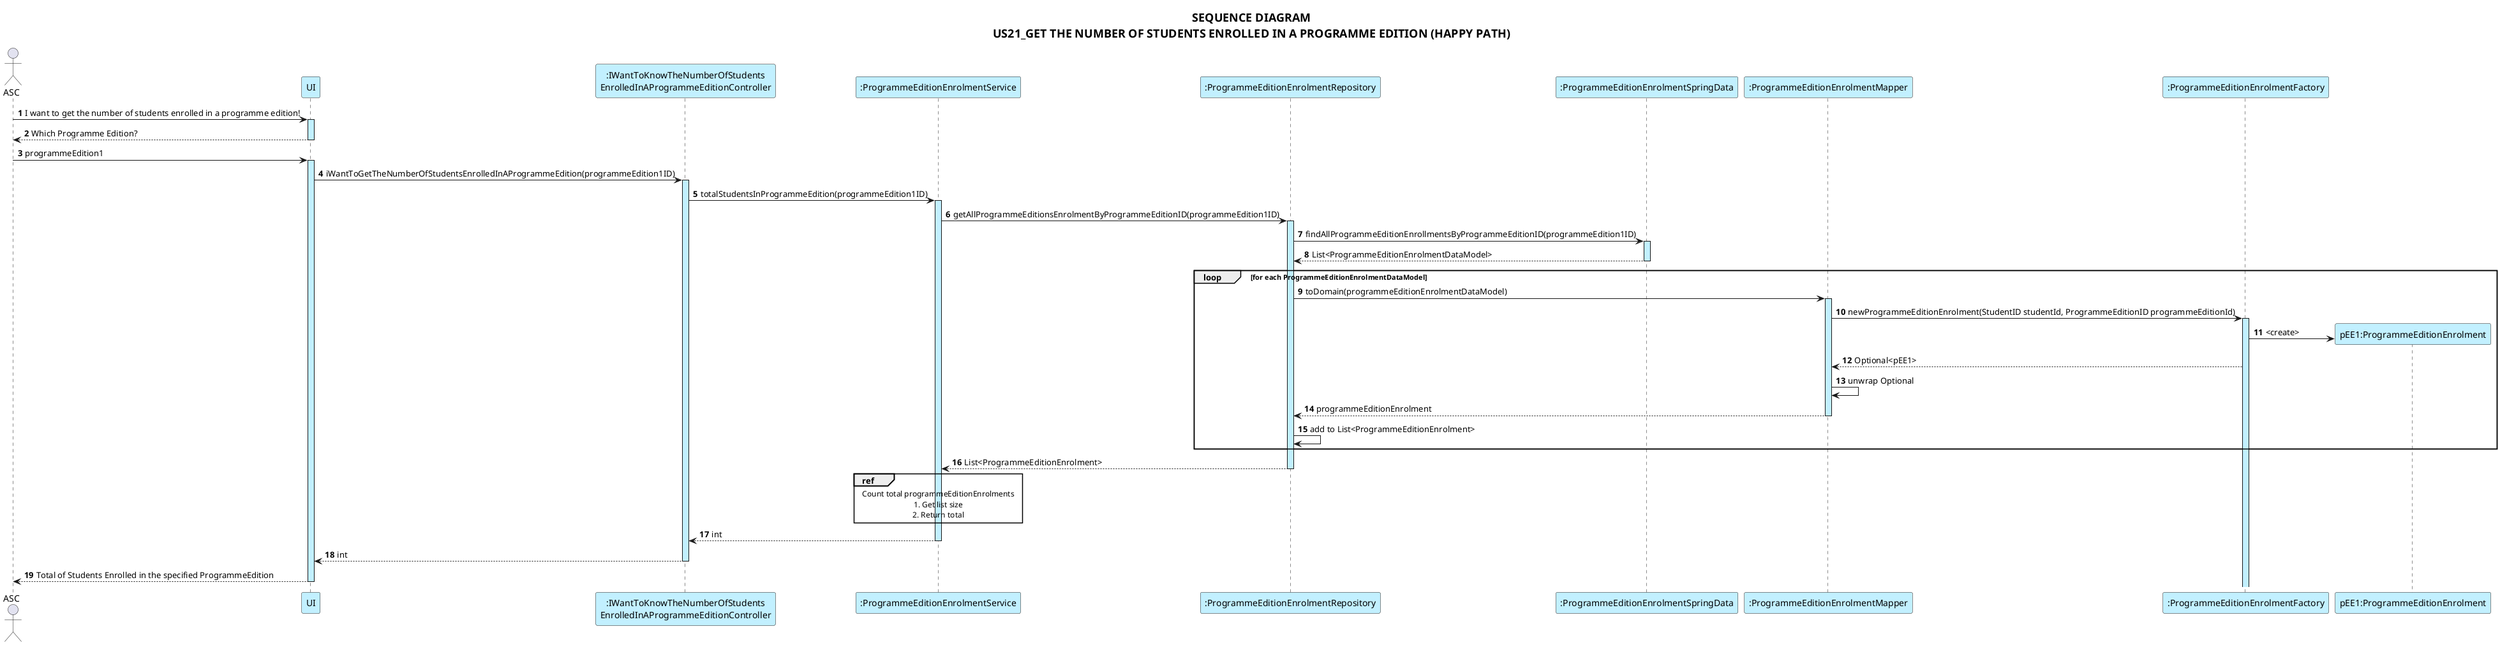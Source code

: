 @startuml US21

skinparam ParticipantBackgroundColor #application
skinparam SequenceLifeLineBackgroundColor #application
skinparam RefBorderColor #application

actor ASC
participant UI
participant ":IWantToKnowTheNumberOfStudents\nEnrolledInAProgrammeEditionController" as CTR
participant ":ProgrammeEditionEnrolmentService"
participant ":ProgrammeEditionEnrolmentRepository"
participant ":ProgrammeEditionEnrolmentSpringData" as SpringData
participant ":ProgrammeEditionEnrolmentMapper"
participant ":ProgrammeEditionEnrolmentFactory"
autonumber
skinparam titleFontSize 18

title: SEQUENCE DIAGRAM\nUS21_GET THE NUMBER OF STUDENTS ENROLLED IN A PROGRAMME EDITION (HAPPY PATH)

ASC -> UI ++ : I want to get the number of students enrolled in a programme edition!
UI --> ASC -- : Which Programme Edition?
ASC -> UI ++ : programmeEdition1
UI -> CTR ++ : iWantToGetTheNumberOfStudentsEnrolledInAProgrammeEdition(programmeEdition1ID)

CTR -> ":ProgrammeEditionEnrolmentService" ++: totalStudentsInProgrammeEdition(programmeEdition1ID)
":ProgrammeEditionEnrolmentService" -> ":ProgrammeEditionEnrolmentRepository" ++: getAllProgrammeEditionsEnrolmentByProgrammeEditionID(programmeEdition1ID)
":ProgrammeEditionEnrolmentRepository" -> SpringData ++: findAllProgrammeEditionEnrollmentsByProgrammeEditionID(programmeEdition1ID)
SpringData --> ":ProgrammeEditionEnrolmentRepository" --: List<ProgrammeEditionEnrolmentDataModel>

loop for each ProgrammeEditionEnrolmentDataModel
    ":ProgrammeEditionEnrolmentRepository" -> ":ProgrammeEditionEnrolmentMapper" ++: toDomain(programmeEditionEnrolmentDataModel)
    ":ProgrammeEditionEnrolmentMapper" -> ":ProgrammeEditionEnrolmentFactory"++: newProgrammeEditionEnrolment(StudentID studentId, ProgrammeEditionID programmeEditionId)
    create "pEE1:ProgrammeEditionEnrolment" as ProgrammeEditionEnrolment1
    ":ProgrammeEditionEnrolmentFactory" -> ProgrammeEditionEnrolment1: <create>
    ":ProgrammeEditionEnrolmentFactory" --> ":ProgrammeEditionEnrolmentMapper": Optional<pEE1>
    ":ProgrammeEditionEnrolmentMapper" -> ":ProgrammeEditionEnrolmentMapper": unwrap Optional
    ":ProgrammeEditionEnrolmentMapper" --> ":ProgrammeEditionEnrolmentRepository" --: programmeEditionEnrolment
    ":ProgrammeEditionEnrolmentRepository" -> ":ProgrammeEditionEnrolmentRepository": add to List<ProgrammeEditionEnrolment>
end

":ProgrammeEditionEnrolmentRepository" --> ":ProgrammeEditionEnrolmentService" --: List<ProgrammeEditionEnrolment>
ref over ":ProgrammeEditionEnrolmentService"
    Count total programmeEditionEnrolments
    1. Get list size
    2. Return total
end ref

":ProgrammeEditionEnrolmentService" --> CTR --: int
CTR --> UI --: int
UI --> ASC --: Total of Students Enrolled in the specified ProgrammeEdition

@enduml
